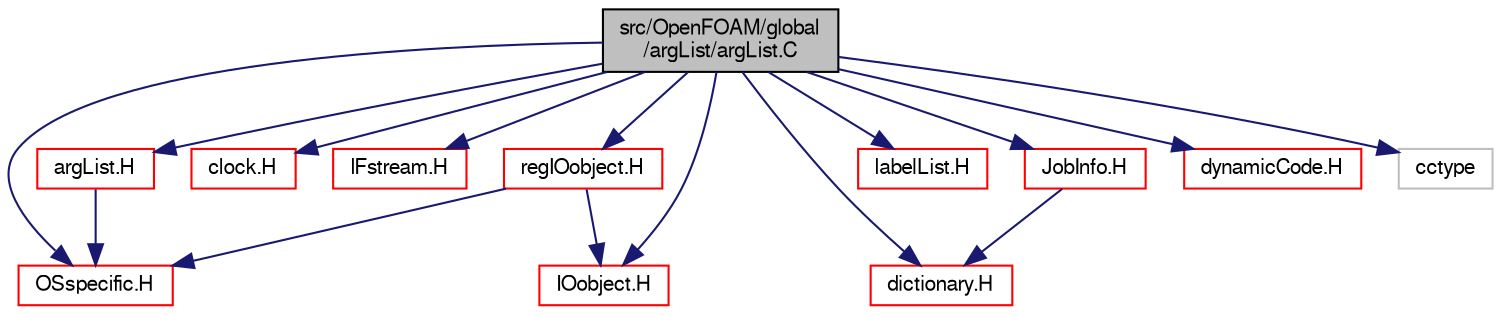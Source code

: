 digraph "src/OpenFOAM/global/argList/argList.C"
{
  bgcolor="transparent";
  edge [fontname="FreeSans",fontsize="10",labelfontname="FreeSans",labelfontsize="10"];
  node [fontname="FreeSans",fontsize="10",shape=record];
  Node0 [label="src/OpenFOAM/global\l/argList/argList.C",height=0.2,width=0.4,color="black", fillcolor="grey75", style="filled", fontcolor="black"];
  Node0 -> Node1 [color="midnightblue",fontsize="10",style="solid",fontname="FreeSans"];
  Node1 [label="argList.H",height=0.2,width=0.4,color="red",URL="$a10193.html"];
  Node1 -> Node88 [color="midnightblue",fontsize="10",style="solid",fontname="FreeSans"];
  Node88 [label="OSspecific.H",height=0.2,width=0.4,color="red",URL="$a10370.html",tooltip="Functions used by OpenFOAM that are specific to POSIX compliant operating systems and need to be repl..."];
  Node0 -> Node88 [color="midnightblue",fontsize="10",style="solid",fontname="FreeSans"];
  Node0 -> Node98 [color="midnightblue",fontsize="10",style="solid",fontname="FreeSans"];
  Node98 [label="clock.H",height=0.2,width=0.4,color="red",URL="$a10205.html"];
  Node0 -> Node100 [color="midnightblue",fontsize="10",style="solid",fontname="FreeSans"];
  Node100 [label="IFstream.H",height=0.2,width=0.4,color="red",URL="$a09059.html"];
  Node0 -> Node102 [color="midnightblue",fontsize="10",style="solid",fontname="FreeSans"];
  Node102 [label="dictionary.H",height=0.2,width=0.4,color="red",URL="$a08804.html"];
  Node0 -> Node112 [color="midnightblue",fontsize="10",style="solid",fontname="FreeSans"];
  Node112 [label="IOobject.H",height=0.2,width=0.4,color="red",URL="$a08987.html"];
  Node0 -> Node115 [color="midnightblue",fontsize="10",style="solid",fontname="FreeSans"];
  Node115 [label="JobInfo.H",height=0.2,width=0.4,color="red",URL="$a10274.html"];
  Node115 -> Node102 [color="midnightblue",fontsize="10",style="solid",fontname="FreeSans"];
  Node0 -> Node65 [color="midnightblue",fontsize="10",style="solid",fontname="FreeSans"];
  Node65 [label="labelList.H",height=0.2,width=0.4,color="red",URL="$a12380.html"];
  Node0 -> Node119 [color="midnightblue",fontsize="10",style="solid",fontname="FreeSans"];
  Node119 [label="regIOobject.H",height=0.2,width=0.4,color="red",URL="$a09251.html"];
  Node119 -> Node112 [color="midnightblue",fontsize="10",style="solid",fontname="FreeSans"];
  Node119 -> Node88 [color="midnightblue",fontsize="10",style="solid",fontname="FreeSans"];
  Node0 -> Node121 [color="midnightblue",fontsize="10",style="solid",fontname="FreeSans"];
  Node121 [label="dynamicCode.H",height=0.2,width=0.4,color="red",URL="$a08909.html"];
  Node0 -> Node33 [color="midnightblue",fontsize="10",style="solid",fontname="FreeSans"];
  Node33 [label="cctype",height=0.2,width=0.4,color="grey75"];
}

